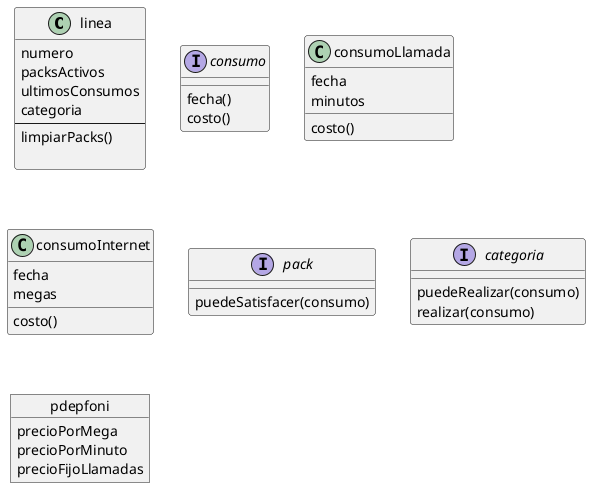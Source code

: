 @startuml pedepfoni

class linea {
    numero
    packsActivos
    ultimosConsumos
    categoria
    --
    limpiarPacks()
    
}

Interface consumo {
    fecha()
    costo()
}

class consumoLlamada {
    fecha
    minutos
    costo()
}

class consumoInternet {
    fecha
    megas
    costo()
}

interface pack {
    puedeSatisfacer(consumo)
}

interface categoria {
    puedeRealizar(consumo)
    realizar(consumo)
}

object pdepfoni {
    precioPorMega
    precioPorMinuto
    precioFijoLlamadas
}

@enduml